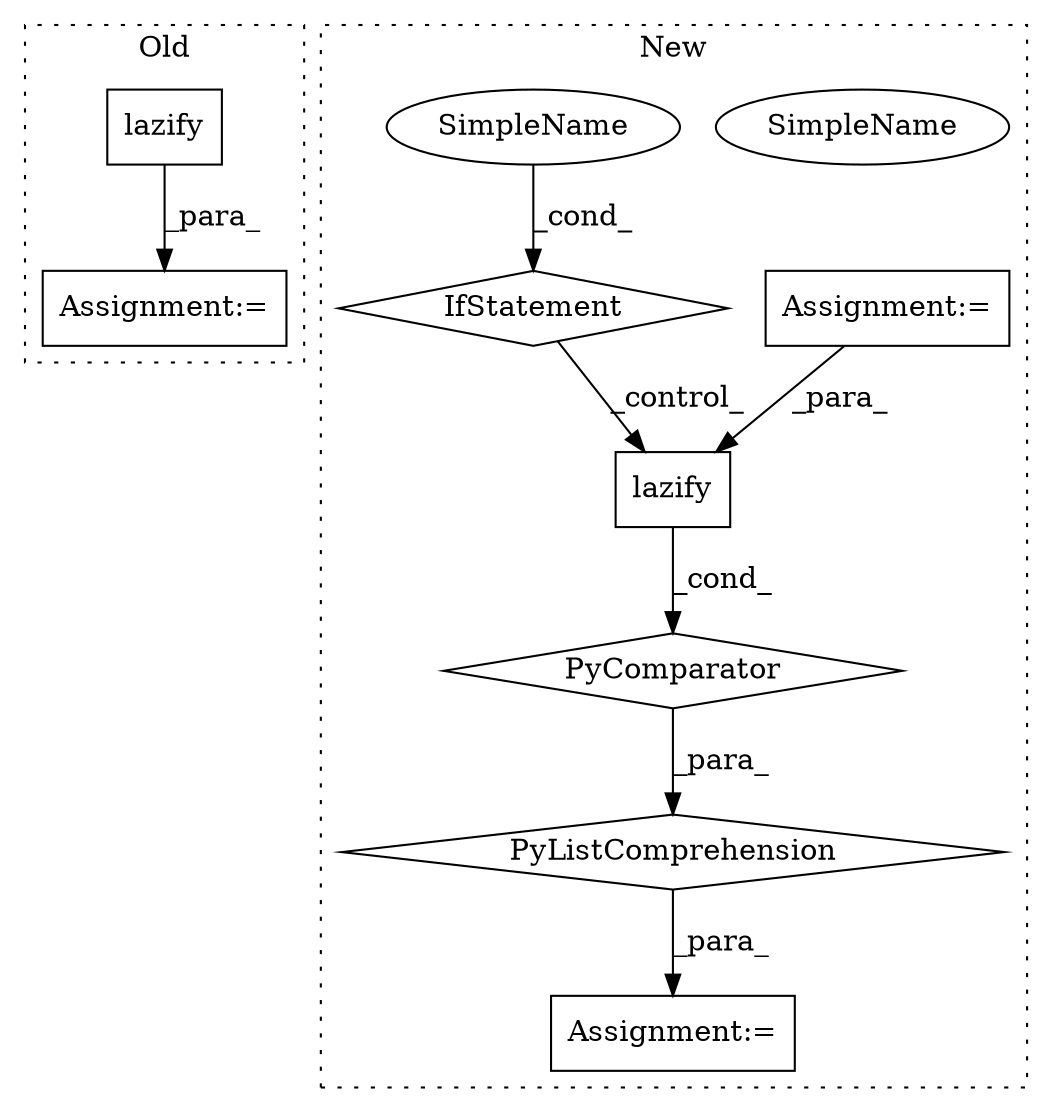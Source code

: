 digraph G {
subgraph cluster0 {
1 [label="lazify" a="32" s="6216,6236" l="7,1" shape="box"];
3 [label="Assignment:=" a="7" s="6440" l="1" shape="box"];
label = "Old";
style="dotted";
}
subgraph cluster1 {
2 [label="lazify" a="32" s="2582,2601" l="7,1" shape="box"];
4 [label="Assignment:=" a="7" s="2660" l="33" shape="box"];
5 [label="Assignment:=" a="7" s="2543" l="1" shape="box"];
6 [label="IfStatement" a="25" s="2660" l="33" shape="diamond"];
7 [label="SimpleName" a="42" s="2688" l="5" shape="ellipse"];
8 [label="PyListComprehension" a="109" s="2582" l="119" shape="diamond"];
9 [label="PyComparator" a="113" s="2660" l="33" shape="diamond"];
10 [label="SimpleName" a="42" s="2688" l="5" shape="ellipse"];
label = "New";
style="dotted";
}
1 -> 3 [label="_para_"];
2 -> 9 [label="_cond_"];
4 -> 2 [label="_para_"];
6 -> 2 [label="_control_"];
8 -> 5 [label="_para_"];
9 -> 8 [label="_para_"];
10 -> 6 [label="_cond_"];
}